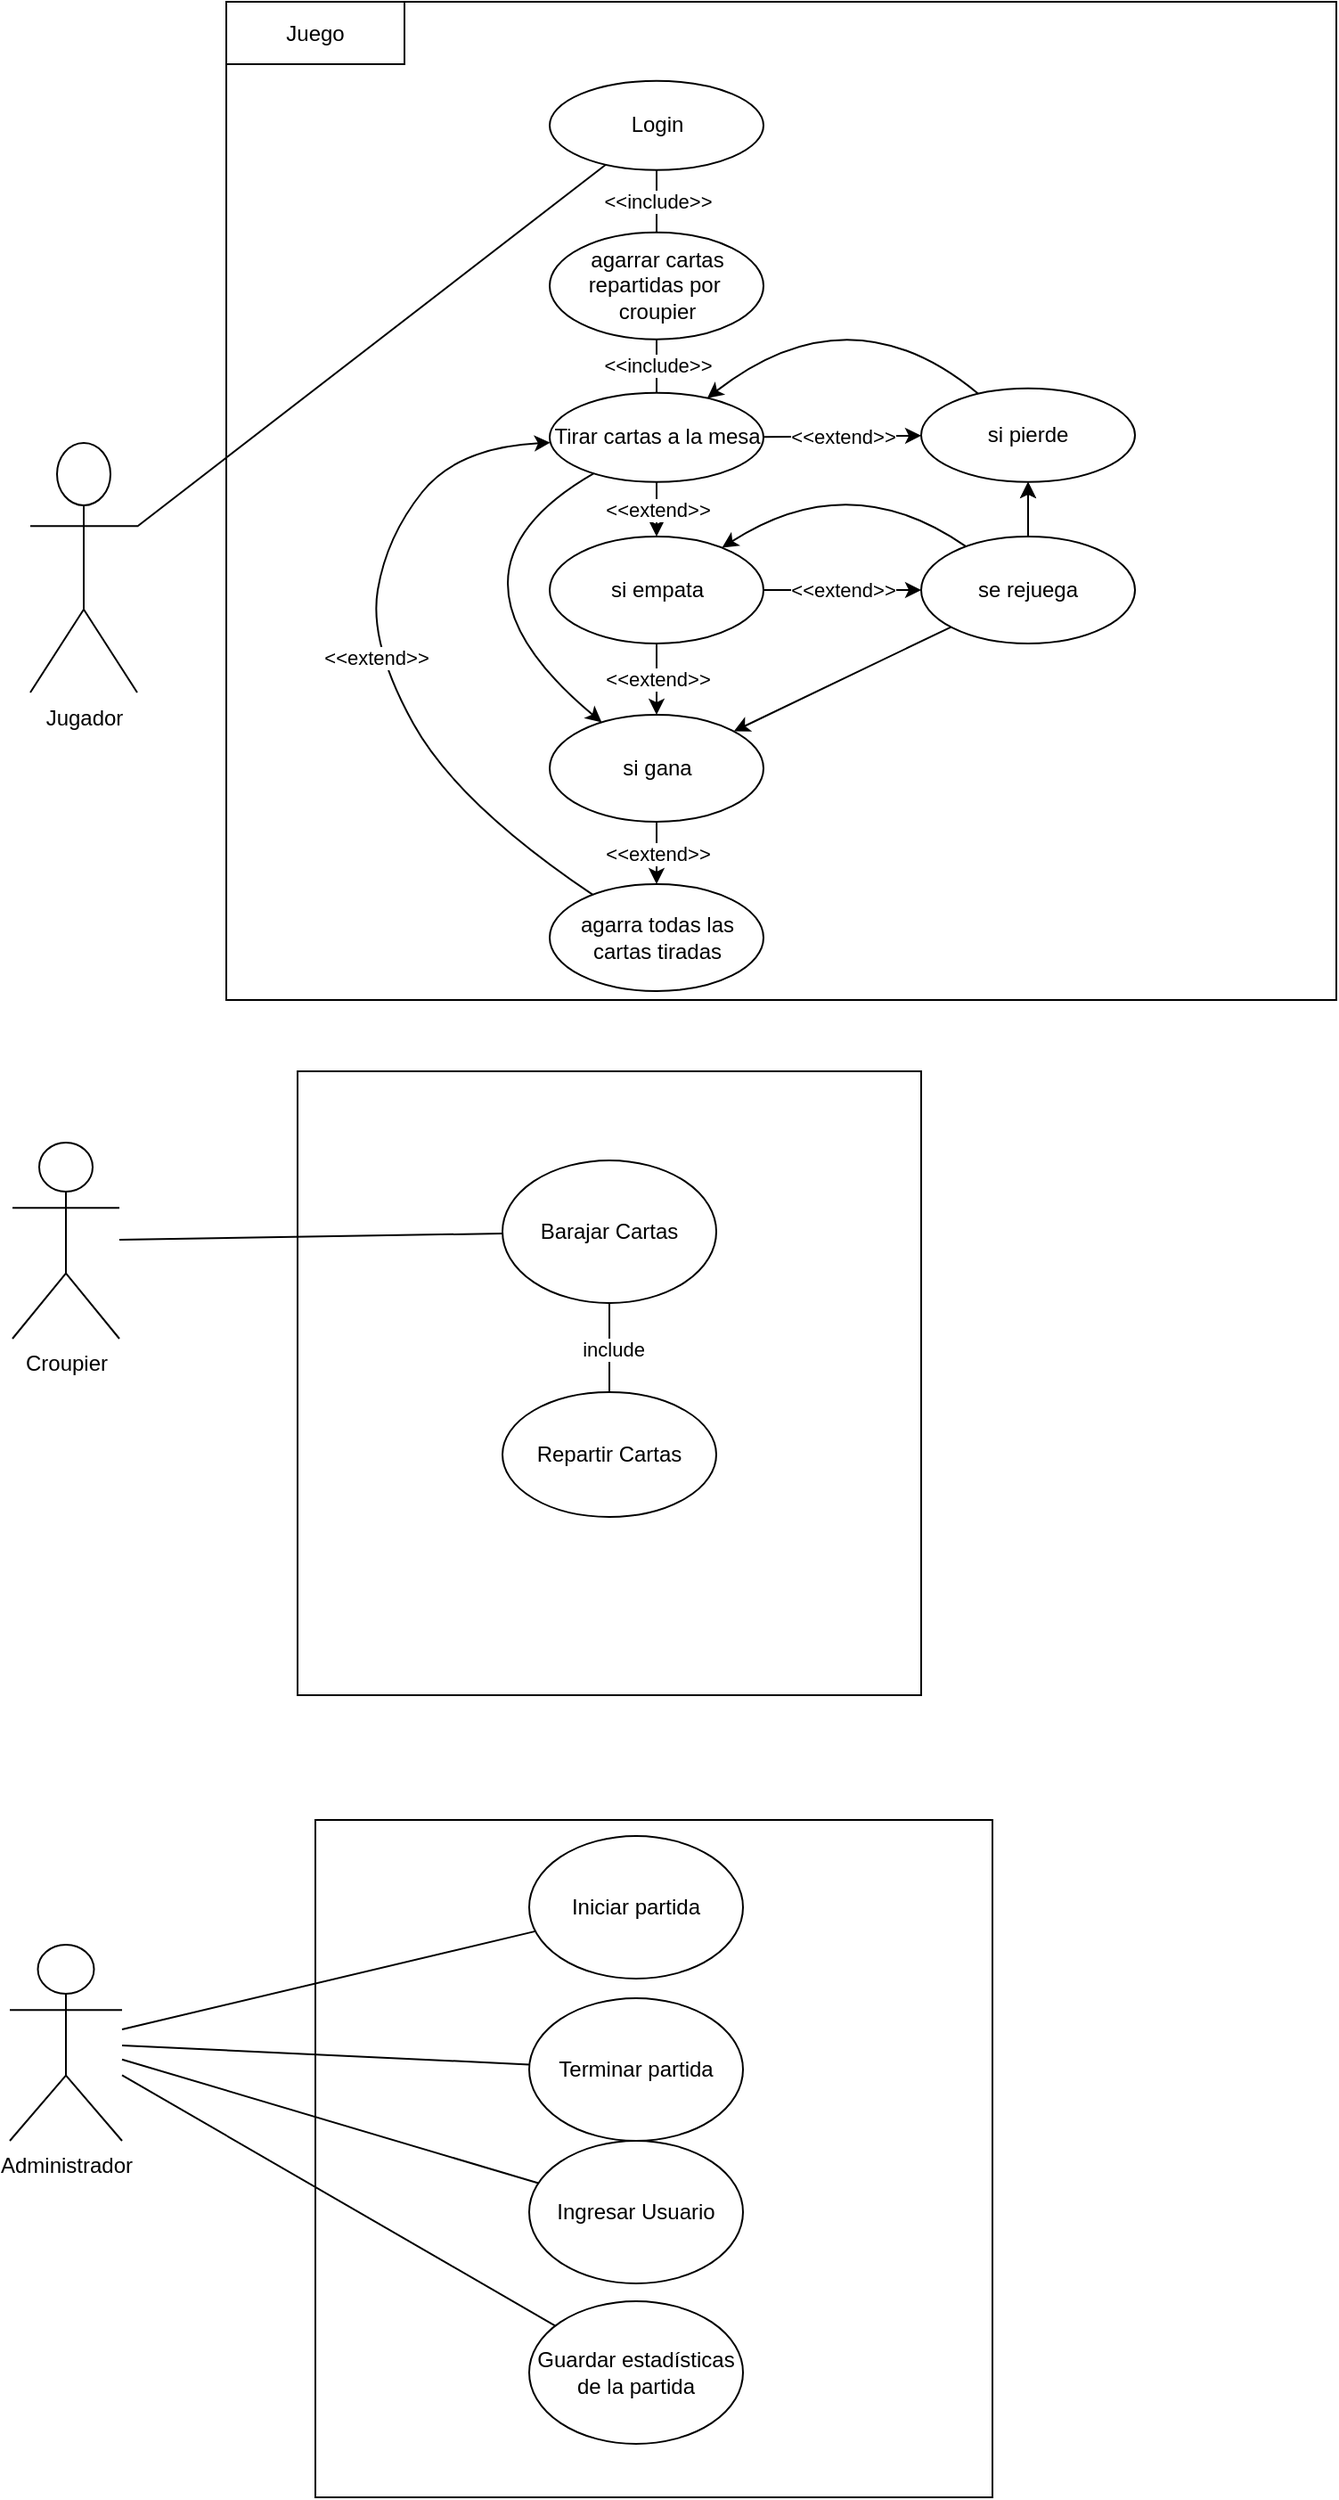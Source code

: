<mxfile version="24.7.14">
  <diagram name="Página-1" id="jZNI6kJHGhAPYXhtxn2M">
    <mxGraphModel dx="1434" dy="778" grid="1" gridSize="10" guides="1" tooltips="1" connect="1" arrows="1" fold="1" page="1" pageScale="1" pageWidth="827" pageHeight="1169" math="0" shadow="0">
      <root>
        <mxCell id="0" />
        <mxCell id="1" parent="0" />
        <mxCell id="46wFzU1qvSwc1RMeuPBv-4" value="Jugador" style="shape=umlActor;verticalLabelPosition=bottom;verticalAlign=top;html=1;outlineConnect=0;direction=east;" parent="1" vertex="1">
          <mxGeometry x="40" y="307.5" width="60" height="140" as="geometry" />
        </mxCell>
        <mxCell id="46wFzU1qvSwc1RMeuPBv-5" value="" style="rounded=0;whiteSpace=wrap;html=1;labelBackgroundColor=none;fontColor=default;" parent="1" vertex="1">
          <mxGeometry x="150" y="60" width="623" height="560" as="geometry" />
        </mxCell>
        <mxCell id="46wFzU1qvSwc1RMeuPBv-6" value="Login" style="ellipse;whiteSpace=wrap;html=1;" parent="1" vertex="1">
          <mxGeometry x="331.5" y="104.38" width="120" height="50" as="geometry" />
        </mxCell>
        <mxCell id="46wFzU1qvSwc1RMeuPBv-7" value="Juego" style="rounded=0;whiteSpace=wrap;html=1;" parent="1" vertex="1">
          <mxGeometry x="150" y="60" width="100" height="35" as="geometry" />
        </mxCell>
        <mxCell id="46wFzU1qvSwc1RMeuPBv-11" value="" style="endArrow=none;html=1;rounded=0;" parent="1" source="46wFzU1qvSwc1RMeuPBv-4" target="46wFzU1qvSwc1RMeuPBv-6" edge="1">
          <mxGeometry width="50" height="50" relative="1" as="geometry">
            <mxPoint x="223" y="300" as="sourcePoint" />
            <mxPoint x="273" y="250" as="targetPoint" />
          </mxGeometry>
        </mxCell>
        <mxCell id="46wFzU1qvSwc1RMeuPBv-14" value="Tirar cartas a la mesa" style="ellipse;whiteSpace=wrap;html=1;" parent="1" vertex="1">
          <mxGeometry x="331.5" y="279.38" width="120" height="50" as="geometry" />
        </mxCell>
        <mxCell id="qULEmMPLRNUaXXGW2xrg-2" value="agarrar cartas repartidas por&amp;nbsp;&lt;div&gt;croupier&lt;/div&gt;" style="ellipse;whiteSpace=wrap;html=1;" parent="1" vertex="1">
          <mxGeometry x="331.5" y="189.38" width="120" height="60" as="geometry" />
        </mxCell>
        <mxCell id="qULEmMPLRNUaXXGW2xrg-3" value="&amp;lt;&amp;lt;include&amp;gt;&amp;gt;" style="endArrow=none;html=1;rounded=0;" parent="1" source="46wFzU1qvSwc1RMeuPBv-6" target="qULEmMPLRNUaXXGW2xrg-2" edge="1">
          <mxGeometry width="50" height="50" relative="1" as="geometry">
            <mxPoint x="371.5" y="319.38" as="sourcePoint" />
            <mxPoint x="421.5" y="269.38" as="targetPoint" />
          </mxGeometry>
        </mxCell>
        <mxCell id="qULEmMPLRNUaXXGW2xrg-5" value="&amp;lt;&amp;lt;include&amp;gt;&amp;gt;" style="endArrow=none;html=1;rounded=0;" parent="1" source="46wFzU1qvSwc1RMeuPBv-14" target="qULEmMPLRNUaXXGW2xrg-2" edge="1">
          <mxGeometry width="50" height="50" relative="1" as="geometry">
            <mxPoint x="371.5" y="319.38" as="sourcePoint" />
            <mxPoint x="421.5" y="269.38" as="targetPoint" />
          </mxGeometry>
        </mxCell>
        <mxCell id="qULEmMPLRNUaXXGW2xrg-6" value="si gana" style="ellipse;whiteSpace=wrap;html=1;" parent="1" vertex="1">
          <mxGeometry x="331.5" y="460" width="120" height="60" as="geometry" />
        </mxCell>
        <mxCell id="qULEmMPLRNUaXXGW2xrg-7" value="si pierde" style="ellipse;whiteSpace=wrap;html=1;" parent="1" vertex="1">
          <mxGeometry x="540" y="276.88" width="120" height="52.5" as="geometry" />
        </mxCell>
        <mxCell id="qULEmMPLRNUaXXGW2xrg-8" value="si empata" style="ellipse;whiteSpace=wrap;html=1;" parent="1" vertex="1">
          <mxGeometry x="331.5" y="360" width="120" height="60" as="geometry" />
        </mxCell>
        <mxCell id="qULEmMPLRNUaXXGW2xrg-9" value="agarra todas las cartas tiradas" style="ellipse;whiteSpace=wrap;html=1;" parent="1" vertex="1">
          <mxGeometry x="331.5" y="555" width="120" height="60" as="geometry" />
        </mxCell>
        <mxCell id="qULEmMPLRNUaXXGW2xrg-10" value="&amp;lt;&amp;lt;extend&amp;gt;&amp;gt;" style="endArrow=none;html=1;rounded=0;startArrow=classic;startFill=1;" parent="1" source="qULEmMPLRNUaXXGW2xrg-8" target="46wFzU1qvSwc1RMeuPBv-14" edge="1">
          <mxGeometry width="50" height="50" relative="1" as="geometry">
            <mxPoint x="320" y="325.63" as="sourcePoint" />
            <mxPoint x="370" y="275.63" as="targetPoint" />
          </mxGeometry>
        </mxCell>
        <mxCell id="qULEmMPLRNUaXXGW2xrg-11" value="&amp;lt;&amp;lt;extend&amp;gt;&amp;gt;" style="endArrow=classic;html=1;rounded=0;endFill=1;" parent="1" source="46wFzU1qvSwc1RMeuPBv-14" target="qULEmMPLRNUaXXGW2xrg-7" edge="1">
          <mxGeometry width="50" height="50" relative="1" as="geometry">
            <mxPoint x="320" y="325.63" as="sourcePoint" />
            <mxPoint x="370" y="275.63" as="targetPoint" />
          </mxGeometry>
        </mxCell>
        <mxCell id="qULEmMPLRNUaXXGW2xrg-12" value="&amp;lt;&amp;lt;extend&amp;gt;&amp;gt;" style="endArrow=none;html=1;rounded=0;startArrow=classic;startFill=1;" parent="1" source="qULEmMPLRNUaXXGW2xrg-6" target="qULEmMPLRNUaXXGW2xrg-8" edge="1">
          <mxGeometry width="50" height="50" relative="1" as="geometry">
            <mxPoint x="320" y="325.63" as="sourcePoint" />
            <mxPoint x="370" y="275.63" as="targetPoint" />
          </mxGeometry>
        </mxCell>
        <mxCell id="qULEmMPLRNUaXXGW2xrg-20" value="" style="edgeStyle=orthogonalEdgeStyle;rounded=0;orthogonalLoop=1;jettySize=auto;html=1;" parent="1" source="qULEmMPLRNUaXXGW2xrg-13" target="qULEmMPLRNUaXXGW2xrg-7" edge="1">
          <mxGeometry relative="1" as="geometry" />
        </mxCell>
        <mxCell id="qULEmMPLRNUaXXGW2xrg-13" value="se rejuega" style="ellipse;whiteSpace=wrap;html=1;" parent="1" vertex="1">
          <mxGeometry x="540" y="360" width="120" height="60" as="geometry" />
        </mxCell>
        <mxCell id="qULEmMPLRNUaXXGW2xrg-14" value="&amp;lt;&amp;lt;extend&amp;gt;&amp;gt;" style="endArrow=classic;html=1;rounded=0;startArrow=none;startFill=0;endFill=1;" parent="1" source="qULEmMPLRNUaXXGW2xrg-8" target="qULEmMPLRNUaXXGW2xrg-13" edge="1">
          <mxGeometry width="50" height="50" relative="1" as="geometry">
            <mxPoint x="320" y="325.63" as="sourcePoint" />
            <mxPoint x="370" y="275.63" as="targetPoint" />
          </mxGeometry>
        </mxCell>
        <mxCell id="qULEmMPLRNUaXXGW2xrg-15" value="" style="endArrow=none;html=1;rounded=0;curved=1;startArrow=classic;startFill=1;" parent="1" source="qULEmMPLRNUaXXGW2xrg-6" target="46wFzU1qvSwc1RMeuPBv-14" edge="1">
          <mxGeometry width="50" height="50" relative="1" as="geometry">
            <mxPoint x="320" y="325.63" as="sourcePoint" />
            <mxPoint x="370" y="275.63" as="targetPoint" />
            <Array as="points">
              <mxPoint x="260" y="380" />
            </Array>
          </mxGeometry>
        </mxCell>
        <mxCell id="qULEmMPLRNUaXXGW2xrg-16" value="&amp;lt;&amp;lt;extend&amp;gt;&amp;gt;" style="endArrow=none;html=1;rounded=0;startArrow=classic;startFill=1;" parent="1" source="qULEmMPLRNUaXXGW2xrg-9" target="qULEmMPLRNUaXXGW2xrg-6" edge="1">
          <mxGeometry width="50" height="50" relative="1" as="geometry">
            <mxPoint x="320" y="325.63" as="sourcePoint" />
            <mxPoint x="370" y="275.63" as="targetPoint" />
          </mxGeometry>
        </mxCell>
        <mxCell id="qULEmMPLRNUaXXGW2xrg-17" value="&amp;lt;&amp;lt;extend&amp;gt;&amp;gt;" style="endArrow=classic;html=1;rounded=0;curved=1;endFill=1;strokeColor=default;" parent="1" source="qULEmMPLRNUaXXGW2xrg-9" target="46wFzU1qvSwc1RMeuPBv-14" edge="1">
          <mxGeometry width="50" height="50" relative="1" as="geometry">
            <mxPoint x="370" y="540" as="sourcePoint" />
            <mxPoint x="349.061" y="319.999" as="targetPoint" />
            <Array as="points">
              <mxPoint x="280" y="510" />
              <mxPoint x="230" y="420" />
              <mxPoint x="240" y="360" />
              <mxPoint x="280" y="310" />
            </Array>
          </mxGeometry>
        </mxCell>
        <mxCell id="qULEmMPLRNUaXXGW2xrg-18" value="" style="endArrow=none;html=1;rounded=0;startArrow=classic;startFill=1;" parent="1" source="qULEmMPLRNUaXXGW2xrg-6" target="qULEmMPLRNUaXXGW2xrg-13" edge="1">
          <mxGeometry width="50" height="50" relative="1" as="geometry">
            <mxPoint x="430" y="360" as="sourcePoint" />
            <mxPoint x="480" y="310" as="targetPoint" />
          </mxGeometry>
        </mxCell>
        <mxCell id="qULEmMPLRNUaXXGW2xrg-19" value="" style="endArrow=classic;html=1;rounded=0;endFill=1;" parent="1" source="qULEmMPLRNUaXXGW2xrg-13" target="qULEmMPLRNUaXXGW2xrg-7" edge="1">
          <mxGeometry width="50" height="50" relative="1" as="geometry">
            <mxPoint x="449" y="397" as="sourcePoint" />
            <mxPoint x="563" y="352" as="targetPoint" />
          </mxGeometry>
        </mxCell>
        <mxCell id="qULEmMPLRNUaXXGW2xrg-21" value="" style="endArrow=none;html=1;rounded=0;curved=1;startArrow=classic;startFill=1;" parent="1" source="46wFzU1qvSwc1RMeuPBv-14" target="qULEmMPLRNUaXXGW2xrg-7" edge="1">
          <mxGeometry width="50" height="50" relative="1" as="geometry">
            <mxPoint x="430" y="360" as="sourcePoint" />
            <mxPoint x="480" y="310" as="targetPoint" />
            <Array as="points">
              <mxPoint x="500" y="220" />
            </Array>
          </mxGeometry>
        </mxCell>
        <mxCell id="qULEmMPLRNUaXXGW2xrg-22" value="" style="endArrow=classic;html=1;rounded=0;curved=1;endFill=1;" parent="1" source="qULEmMPLRNUaXXGW2xrg-13" target="qULEmMPLRNUaXXGW2xrg-8" edge="1">
          <mxGeometry width="50" height="50" relative="1" as="geometry">
            <mxPoint x="440" y="310" as="sourcePoint" />
            <mxPoint x="390" y="360" as="targetPoint" />
            <Array as="points">
              <mxPoint x="500" y="320" />
            </Array>
          </mxGeometry>
        </mxCell>
        <mxCell id="GgtP5W7gPfGcNIlzFrxF-1" value="Croupier" style="shape=umlActor;verticalLabelPosition=bottom;verticalAlign=top;html=1;outlineConnect=0;" vertex="1" parent="1">
          <mxGeometry x="30" y="700" width="60" height="110" as="geometry" />
        </mxCell>
        <mxCell id="GgtP5W7gPfGcNIlzFrxF-2" value="" style="whiteSpace=wrap;html=1;aspect=fixed;" vertex="1" parent="1">
          <mxGeometry x="190" y="660" width="350" height="350" as="geometry" />
        </mxCell>
        <mxCell id="GgtP5W7gPfGcNIlzFrxF-3" value="Repartir Cartas" style="ellipse;whiteSpace=wrap;html=1;" vertex="1" parent="1">
          <mxGeometry x="305" y="840" width="120" height="70" as="geometry" />
        </mxCell>
        <mxCell id="GgtP5W7gPfGcNIlzFrxF-4" value="Barajar Cartas" style="ellipse;whiteSpace=wrap;html=1;" vertex="1" parent="1">
          <mxGeometry x="305" y="710" width="120" height="80" as="geometry" />
        </mxCell>
        <mxCell id="GgtP5W7gPfGcNIlzFrxF-5" value="" style="endArrow=none;html=1;rounded=0;" edge="1" parent="1" source="GgtP5W7gPfGcNIlzFrxF-1" target="GgtP5W7gPfGcNIlzFrxF-4">
          <mxGeometry width="50" height="50" relative="1" as="geometry">
            <mxPoint x="490" y="830" as="sourcePoint" />
            <mxPoint x="540" y="780" as="targetPoint" />
          </mxGeometry>
        </mxCell>
        <mxCell id="GgtP5W7gPfGcNIlzFrxF-7" value="" style="endArrow=none;html=1;rounded=0;" edge="1" parent="1" source="GgtP5W7gPfGcNIlzFrxF-3" target="GgtP5W7gPfGcNIlzFrxF-4">
          <mxGeometry width="50" height="50" relative="1" as="geometry">
            <mxPoint x="500" y="810" as="sourcePoint" />
            <mxPoint x="550" y="760" as="targetPoint" />
          </mxGeometry>
        </mxCell>
        <mxCell id="GgtP5W7gPfGcNIlzFrxF-8" value="include" style="edgeLabel;html=1;align=center;verticalAlign=middle;resizable=0;points=[];" vertex="1" connectable="0" parent="GgtP5W7gPfGcNIlzFrxF-7">
          <mxGeometry x="-0.04" y="-2" relative="1" as="geometry">
            <mxPoint as="offset" />
          </mxGeometry>
        </mxCell>
        <mxCell id="GgtP5W7gPfGcNIlzFrxF-9" value="Administrador" style="shape=umlActor;verticalLabelPosition=bottom;verticalAlign=top;html=1;outlineConnect=0;" vertex="1" parent="1">
          <mxGeometry x="28.5" y="1150" width="63" height="110" as="geometry" />
        </mxCell>
        <mxCell id="GgtP5W7gPfGcNIlzFrxF-10" value="" style="whiteSpace=wrap;html=1;aspect=fixed;" vertex="1" parent="1">
          <mxGeometry x="200" y="1080" width="380" height="380" as="geometry" />
        </mxCell>
        <mxCell id="GgtP5W7gPfGcNIlzFrxF-11" value="Iniciar partida" style="ellipse;whiteSpace=wrap;html=1;" vertex="1" parent="1">
          <mxGeometry x="320" y="1089" width="120" height="80" as="geometry" />
        </mxCell>
        <mxCell id="GgtP5W7gPfGcNIlzFrxF-13" value="Terminar partida" style="ellipse;whiteSpace=wrap;html=1;" vertex="1" parent="1">
          <mxGeometry x="320" y="1180" width="120" height="80" as="geometry" />
        </mxCell>
        <mxCell id="GgtP5W7gPfGcNIlzFrxF-14" value="" style="endArrow=none;html=1;rounded=0;" edge="1" parent="1" source="GgtP5W7gPfGcNIlzFrxF-9" target="GgtP5W7gPfGcNIlzFrxF-11">
          <mxGeometry width="50" height="50" relative="1" as="geometry">
            <mxPoint x="490" y="1070" as="sourcePoint" />
            <mxPoint x="540" y="1020" as="targetPoint" />
          </mxGeometry>
        </mxCell>
        <mxCell id="GgtP5W7gPfGcNIlzFrxF-15" value="" style="endArrow=none;html=1;rounded=0;" edge="1" parent="1" source="GgtP5W7gPfGcNIlzFrxF-9" target="GgtP5W7gPfGcNIlzFrxF-13">
          <mxGeometry width="50" height="50" relative="1" as="geometry">
            <mxPoint x="490" y="1070" as="sourcePoint" />
            <mxPoint x="540" y="1020" as="targetPoint" />
          </mxGeometry>
        </mxCell>
        <mxCell id="GgtP5W7gPfGcNIlzFrxF-16" value="Ingresar Usuario" style="ellipse;whiteSpace=wrap;html=1;" vertex="1" parent="1">
          <mxGeometry x="320" y="1260" width="120" height="80" as="geometry" />
        </mxCell>
        <mxCell id="GgtP5W7gPfGcNIlzFrxF-17" value="Guardar estadísticas de la partida" style="ellipse;whiteSpace=wrap;html=1;" vertex="1" parent="1">
          <mxGeometry x="320" y="1350" width="120" height="80" as="geometry" />
        </mxCell>
        <mxCell id="GgtP5W7gPfGcNIlzFrxF-18" value="" style="endArrow=none;html=1;rounded=0;" edge="1" parent="1" source="GgtP5W7gPfGcNIlzFrxF-9" target="GgtP5W7gPfGcNIlzFrxF-16">
          <mxGeometry width="50" height="50" relative="1" as="geometry">
            <mxPoint x="490" y="1290" as="sourcePoint" />
            <mxPoint x="540" y="1240" as="targetPoint" />
          </mxGeometry>
        </mxCell>
        <mxCell id="GgtP5W7gPfGcNIlzFrxF-19" value="" style="endArrow=none;html=1;rounded=0;" edge="1" parent="1" source="GgtP5W7gPfGcNIlzFrxF-9" target="GgtP5W7gPfGcNIlzFrxF-17">
          <mxGeometry width="50" height="50" relative="1" as="geometry">
            <mxPoint x="490" y="1290" as="sourcePoint" />
            <mxPoint x="540" y="1240" as="targetPoint" />
          </mxGeometry>
        </mxCell>
      </root>
    </mxGraphModel>
  </diagram>
</mxfile>
